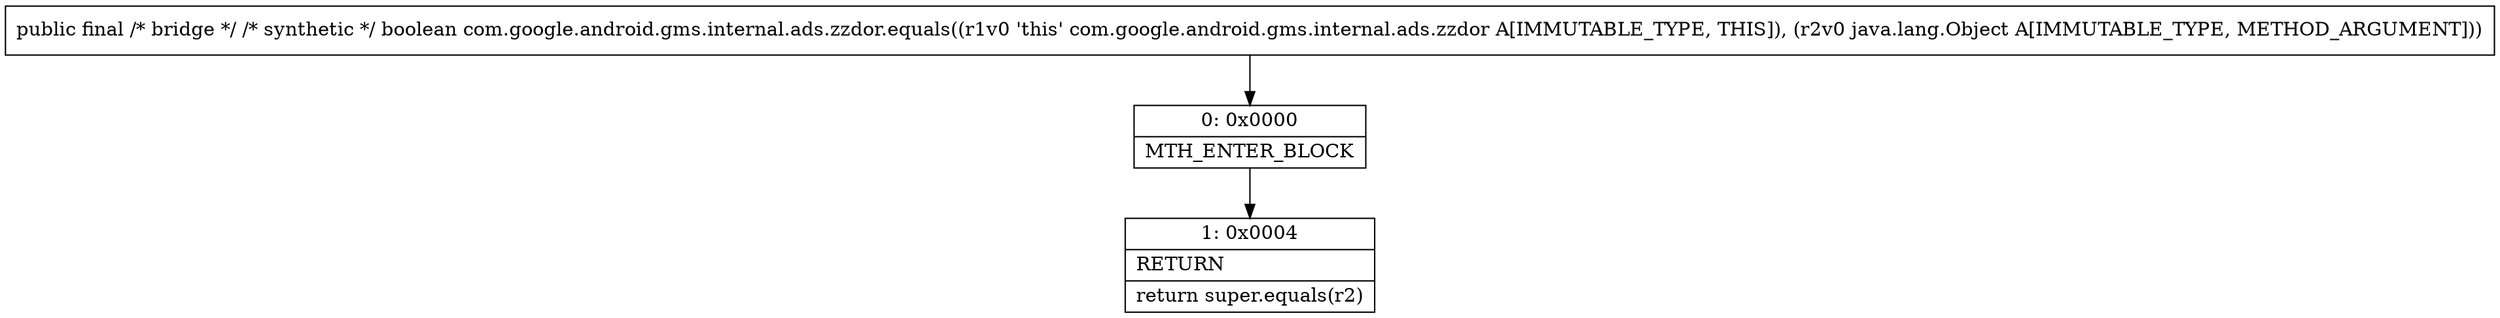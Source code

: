digraph "CFG forcom.google.android.gms.internal.ads.zzdor.equals(Ljava\/lang\/Object;)Z" {
Node_0 [shape=record,label="{0\:\ 0x0000|MTH_ENTER_BLOCK\l}"];
Node_1 [shape=record,label="{1\:\ 0x0004|RETURN\l|return super.equals(r2)\l}"];
MethodNode[shape=record,label="{public final \/* bridge *\/ \/* synthetic *\/ boolean com.google.android.gms.internal.ads.zzdor.equals((r1v0 'this' com.google.android.gms.internal.ads.zzdor A[IMMUTABLE_TYPE, THIS]), (r2v0 java.lang.Object A[IMMUTABLE_TYPE, METHOD_ARGUMENT])) }"];
MethodNode -> Node_0;
Node_0 -> Node_1;
}


